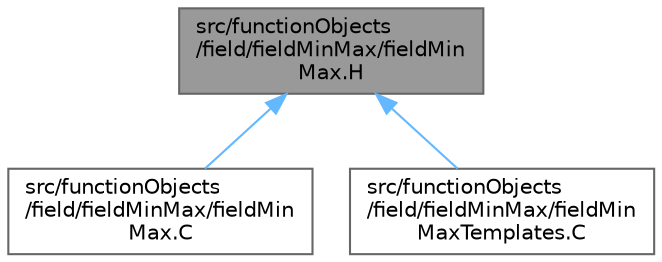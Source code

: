digraph "src/functionObjects/field/fieldMinMax/fieldMinMax.H"
{
 // LATEX_PDF_SIZE
  bgcolor="transparent";
  edge [fontname=Helvetica,fontsize=10,labelfontname=Helvetica,labelfontsize=10];
  node [fontname=Helvetica,fontsize=10,shape=box,height=0.2,width=0.4];
  Node1 [id="Node000001",label="src/functionObjects\l/field/fieldMinMax/fieldMin\lMax.H",height=0.2,width=0.4,color="gray40", fillcolor="grey60", style="filled", fontcolor="black",tooltip=" "];
  Node1 -> Node2 [id="edge1_Node000001_Node000002",dir="back",color="steelblue1",style="solid",tooltip=" "];
  Node2 [id="Node000002",label="src/functionObjects\l/field/fieldMinMax/fieldMin\lMax.C",height=0.2,width=0.4,color="grey40", fillcolor="white", style="filled",URL="$fieldMinMax_8C.html",tooltip=" "];
  Node1 -> Node3 [id="edge2_Node000001_Node000003",dir="back",color="steelblue1",style="solid",tooltip=" "];
  Node3 [id="Node000003",label="src/functionObjects\l/field/fieldMinMax/fieldMin\lMaxTemplates.C",height=0.2,width=0.4,color="grey40", fillcolor="white", style="filled",URL="$fieldMinMaxTemplates_8C.html",tooltip=" "];
}

